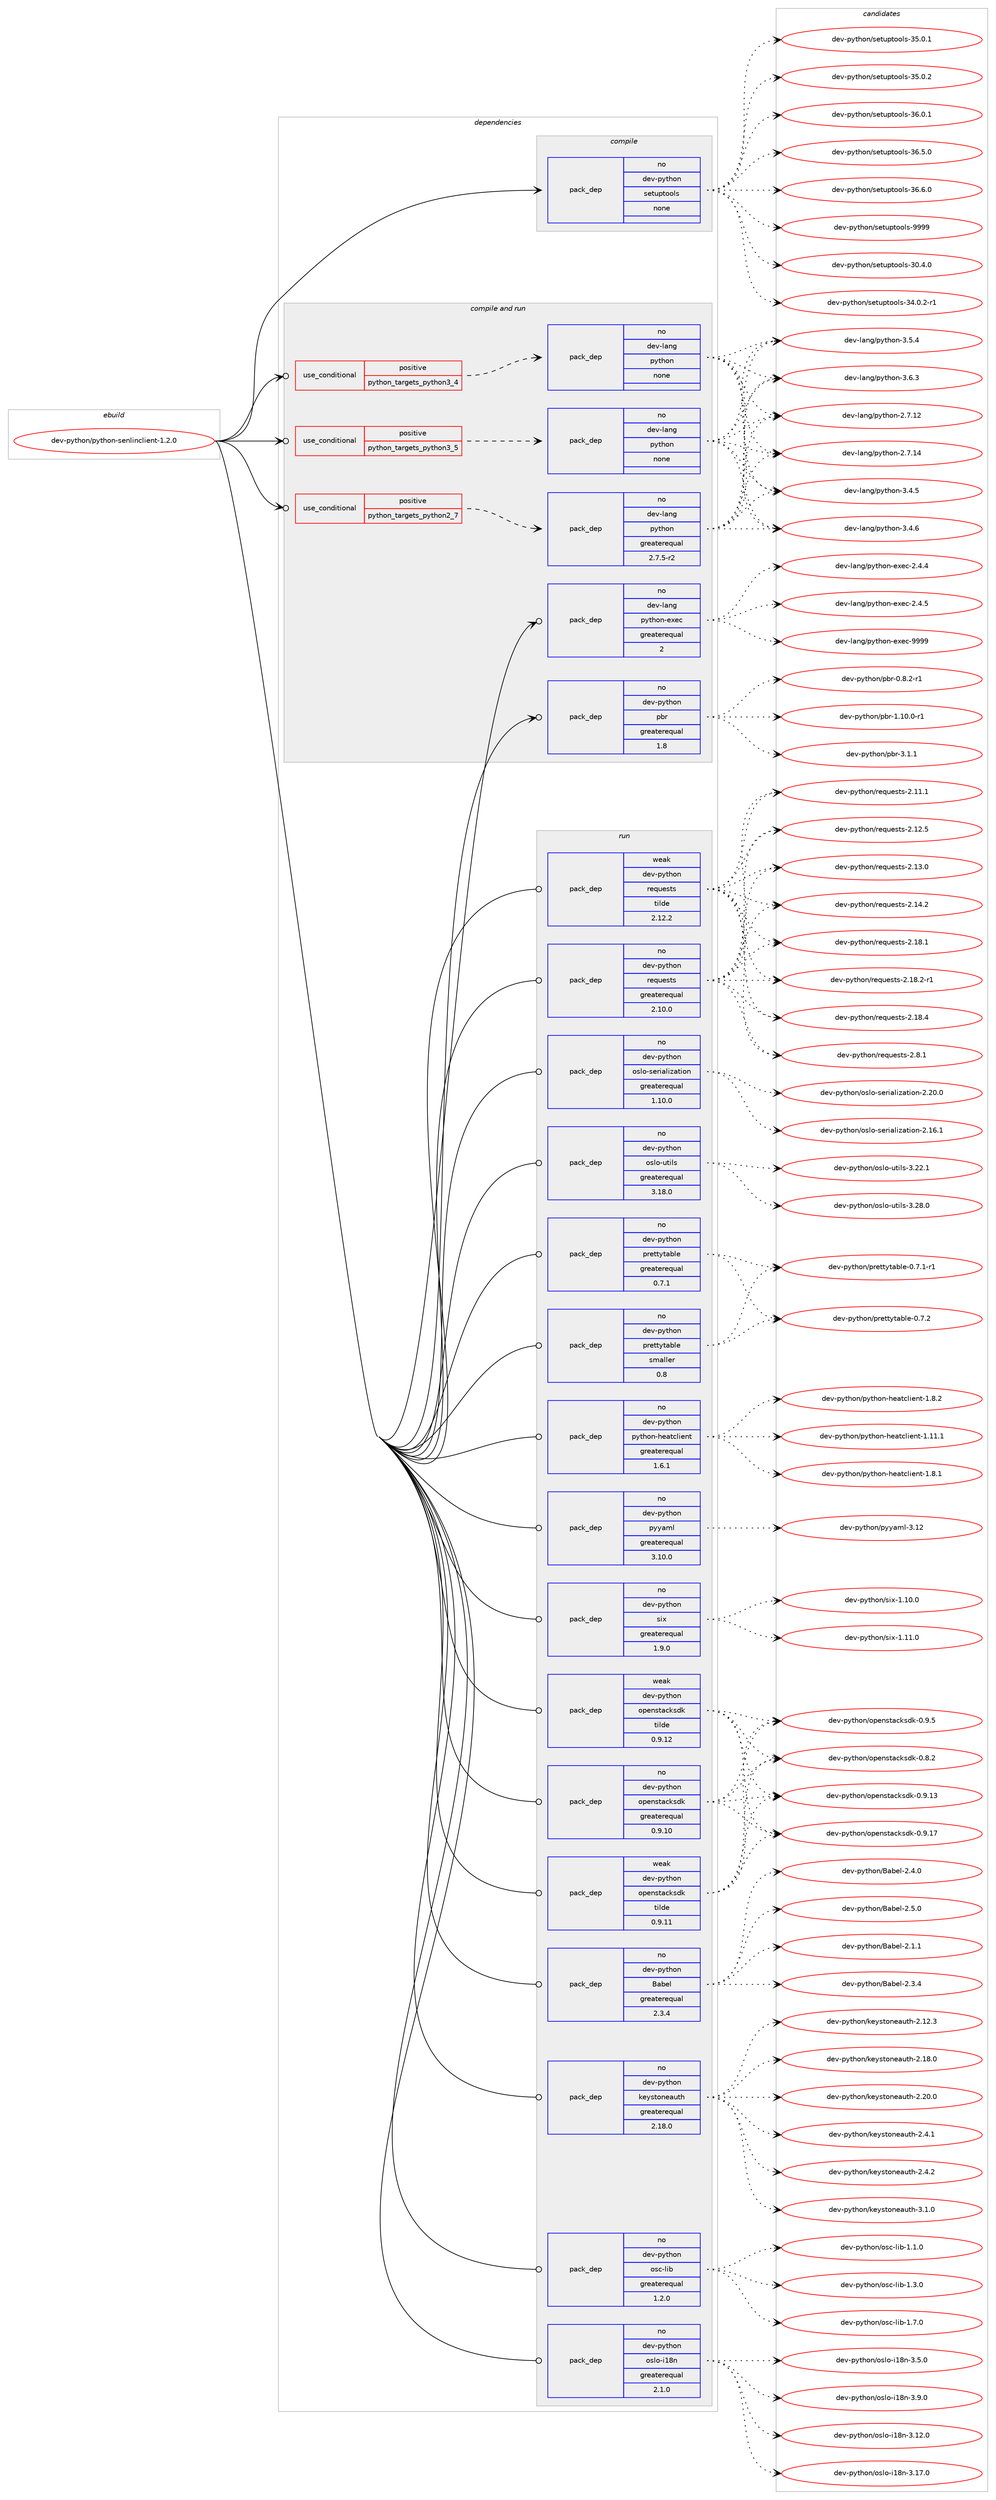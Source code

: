 digraph prolog {

# *************
# Graph options
# *************

newrank=true;
concentrate=true;
compound=true;
graph [rankdir=LR,fontname=Helvetica,fontsize=10,ranksep=1.5];#, ranksep=2.5, nodesep=0.2];
edge  [arrowhead=vee];
node  [fontname=Helvetica,fontsize=10];

# **********
# The ebuild
# **********

subgraph cluster_leftcol {
color=gray;
rank=same;
label=<<i>ebuild</i>>;
id [label="dev-python/python-senlinclient-1.2.0", color=red, width=4, href="../dev-python/python-senlinclient-1.2.0.svg"];
}

# ****************
# The dependencies
# ****************

subgraph cluster_midcol {
color=gray;
label=<<i>dependencies</i>>;
subgraph cluster_compile {
fillcolor="#eeeeee";
style=filled;
label=<<i>compile</i>>;
subgraph pack138928 {
dependency183188 [label=<<TABLE BORDER="0" CELLBORDER="1" CELLSPACING="0" CELLPADDING="4" WIDTH="220"><TR><TD ROWSPAN="6" CELLPADDING="30">pack_dep</TD></TR><TR><TD WIDTH="110">no</TD></TR><TR><TD>dev-python</TD></TR><TR><TD>setuptools</TD></TR><TR><TD>none</TD></TR><TR><TD></TD></TR></TABLE>>, shape=none, color=blue];
}
id:e -> dependency183188:w [weight=20,style="solid",arrowhead="vee"];
}
subgraph cluster_compileandrun {
fillcolor="#eeeeee";
style=filled;
label=<<i>compile and run</i>>;
subgraph cond40311 {
dependency183189 [label=<<TABLE BORDER="0" CELLBORDER="1" CELLSPACING="0" CELLPADDING="4"><TR><TD ROWSPAN="3" CELLPADDING="10">use_conditional</TD></TR><TR><TD>positive</TD></TR><TR><TD>python_targets_python2_7</TD></TR></TABLE>>, shape=none, color=red];
subgraph pack138929 {
dependency183190 [label=<<TABLE BORDER="0" CELLBORDER="1" CELLSPACING="0" CELLPADDING="4" WIDTH="220"><TR><TD ROWSPAN="6" CELLPADDING="30">pack_dep</TD></TR><TR><TD WIDTH="110">no</TD></TR><TR><TD>dev-lang</TD></TR><TR><TD>python</TD></TR><TR><TD>greaterequal</TD></TR><TR><TD>2.7.5-r2</TD></TR></TABLE>>, shape=none, color=blue];
}
dependency183189:e -> dependency183190:w [weight=20,style="dashed",arrowhead="vee"];
}
id:e -> dependency183189:w [weight=20,style="solid",arrowhead="odotvee"];
subgraph cond40312 {
dependency183191 [label=<<TABLE BORDER="0" CELLBORDER="1" CELLSPACING="0" CELLPADDING="4"><TR><TD ROWSPAN="3" CELLPADDING="10">use_conditional</TD></TR><TR><TD>positive</TD></TR><TR><TD>python_targets_python3_4</TD></TR></TABLE>>, shape=none, color=red];
subgraph pack138930 {
dependency183192 [label=<<TABLE BORDER="0" CELLBORDER="1" CELLSPACING="0" CELLPADDING="4" WIDTH="220"><TR><TD ROWSPAN="6" CELLPADDING="30">pack_dep</TD></TR><TR><TD WIDTH="110">no</TD></TR><TR><TD>dev-lang</TD></TR><TR><TD>python</TD></TR><TR><TD>none</TD></TR><TR><TD></TD></TR></TABLE>>, shape=none, color=blue];
}
dependency183191:e -> dependency183192:w [weight=20,style="dashed",arrowhead="vee"];
}
id:e -> dependency183191:w [weight=20,style="solid",arrowhead="odotvee"];
subgraph cond40313 {
dependency183193 [label=<<TABLE BORDER="0" CELLBORDER="1" CELLSPACING="0" CELLPADDING="4"><TR><TD ROWSPAN="3" CELLPADDING="10">use_conditional</TD></TR><TR><TD>positive</TD></TR><TR><TD>python_targets_python3_5</TD></TR></TABLE>>, shape=none, color=red];
subgraph pack138931 {
dependency183194 [label=<<TABLE BORDER="0" CELLBORDER="1" CELLSPACING="0" CELLPADDING="4" WIDTH="220"><TR><TD ROWSPAN="6" CELLPADDING="30">pack_dep</TD></TR><TR><TD WIDTH="110">no</TD></TR><TR><TD>dev-lang</TD></TR><TR><TD>python</TD></TR><TR><TD>none</TD></TR><TR><TD></TD></TR></TABLE>>, shape=none, color=blue];
}
dependency183193:e -> dependency183194:w [weight=20,style="dashed",arrowhead="vee"];
}
id:e -> dependency183193:w [weight=20,style="solid",arrowhead="odotvee"];
subgraph pack138932 {
dependency183195 [label=<<TABLE BORDER="0" CELLBORDER="1" CELLSPACING="0" CELLPADDING="4" WIDTH="220"><TR><TD ROWSPAN="6" CELLPADDING="30">pack_dep</TD></TR><TR><TD WIDTH="110">no</TD></TR><TR><TD>dev-lang</TD></TR><TR><TD>python-exec</TD></TR><TR><TD>greaterequal</TD></TR><TR><TD>2</TD></TR></TABLE>>, shape=none, color=blue];
}
id:e -> dependency183195:w [weight=20,style="solid",arrowhead="odotvee"];
subgraph pack138933 {
dependency183196 [label=<<TABLE BORDER="0" CELLBORDER="1" CELLSPACING="0" CELLPADDING="4" WIDTH="220"><TR><TD ROWSPAN="6" CELLPADDING="30">pack_dep</TD></TR><TR><TD WIDTH="110">no</TD></TR><TR><TD>dev-python</TD></TR><TR><TD>pbr</TD></TR><TR><TD>greaterequal</TD></TR><TR><TD>1.8</TD></TR></TABLE>>, shape=none, color=blue];
}
id:e -> dependency183196:w [weight=20,style="solid",arrowhead="odotvee"];
}
subgraph cluster_run {
fillcolor="#eeeeee";
style=filled;
label=<<i>run</i>>;
subgraph pack138934 {
dependency183197 [label=<<TABLE BORDER="0" CELLBORDER="1" CELLSPACING="0" CELLPADDING="4" WIDTH="220"><TR><TD ROWSPAN="6" CELLPADDING="30">pack_dep</TD></TR><TR><TD WIDTH="110">no</TD></TR><TR><TD>dev-python</TD></TR><TR><TD>Babel</TD></TR><TR><TD>greaterequal</TD></TR><TR><TD>2.3.4</TD></TR></TABLE>>, shape=none, color=blue];
}
id:e -> dependency183197:w [weight=20,style="solid",arrowhead="odot"];
subgraph pack138935 {
dependency183198 [label=<<TABLE BORDER="0" CELLBORDER="1" CELLSPACING="0" CELLPADDING="4" WIDTH="220"><TR><TD ROWSPAN="6" CELLPADDING="30">pack_dep</TD></TR><TR><TD WIDTH="110">no</TD></TR><TR><TD>dev-python</TD></TR><TR><TD>keystoneauth</TD></TR><TR><TD>greaterequal</TD></TR><TR><TD>2.18.0</TD></TR></TABLE>>, shape=none, color=blue];
}
id:e -> dependency183198:w [weight=20,style="solid",arrowhead="odot"];
subgraph pack138936 {
dependency183199 [label=<<TABLE BORDER="0" CELLBORDER="1" CELLSPACING="0" CELLPADDING="4" WIDTH="220"><TR><TD ROWSPAN="6" CELLPADDING="30">pack_dep</TD></TR><TR><TD WIDTH="110">no</TD></TR><TR><TD>dev-python</TD></TR><TR><TD>openstacksdk</TD></TR><TR><TD>greaterequal</TD></TR><TR><TD>0.9.10</TD></TR></TABLE>>, shape=none, color=blue];
}
id:e -> dependency183199:w [weight=20,style="solid",arrowhead="odot"];
subgraph pack138937 {
dependency183200 [label=<<TABLE BORDER="0" CELLBORDER="1" CELLSPACING="0" CELLPADDING="4" WIDTH="220"><TR><TD ROWSPAN="6" CELLPADDING="30">pack_dep</TD></TR><TR><TD WIDTH="110">no</TD></TR><TR><TD>dev-python</TD></TR><TR><TD>osc-lib</TD></TR><TR><TD>greaterequal</TD></TR><TR><TD>1.2.0</TD></TR></TABLE>>, shape=none, color=blue];
}
id:e -> dependency183200:w [weight=20,style="solid",arrowhead="odot"];
subgraph pack138938 {
dependency183201 [label=<<TABLE BORDER="0" CELLBORDER="1" CELLSPACING="0" CELLPADDING="4" WIDTH="220"><TR><TD ROWSPAN="6" CELLPADDING="30">pack_dep</TD></TR><TR><TD WIDTH="110">no</TD></TR><TR><TD>dev-python</TD></TR><TR><TD>oslo-i18n</TD></TR><TR><TD>greaterequal</TD></TR><TR><TD>2.1.0</TD></TR></TABLE>>, shape=none, color=blue];
}
id:e -> dependency183201:w [weight=20,style="solid",arrowhead="odot"];
subgraph pack138939 {
dependency183202 [label=<<TABLE BORDER="0" CELLBORDER="1" CELLSPACING="0" CELLPADDING="4" WIDTH="220"><TR><TD ROWSPAN="6" CELLPADDING="30">pack_dep</TD></TR><TR><TD WIDTH="110">no</TD></TR><TR><TD>dev-python</TD></TR><TR><TD>oslo-serialization</TD></TR><TR><TD>greaterequal</TD></TR><TR><TD>1.10.0</TD></TR></TABLE>>, shape=none, color=blue];
}
id:e -> dependency183202:w [weight=20,style="solid",arrowhead="odot"];
subgraph pack138940 {
dependency183203 [label=<<TABLE BORDER="0" CELLBORDER="1" CELLSPACING="0" CELLPADDING="4" WIDTH="220"><TR><TD ROWSPAN="6" CELLPADDING="30">pack_dep</TD></TR><TR><TD WIDTH="110">no</TD></TR><TR><TD>dev-python</TD></TR><TR><TD>oslo-utils</TD></TR><TR><TD>greaterequal</TD></TR><TR><TD>3.18.0</TD></TR></TABLE>>, shape=none, color=blue];
}
id:e -> dependency183203:w [weight=20,style="solid",arrowhead="odot"];
subgraph pack138941 {
dependency183204 [label=<<TABLE BORDER="0" CELLBORDER="1" CELLSPACING="0" CELLPADDING="4" WIDTH="220"><TR><TD ROWSPAN="6" CELLPADDING="30">pack_dep</TD></TR><TR><TD WIDTH="110">no</TD></TR><TR><TD>dev-python</TD></TR><TR><TD>prettytable</TD></TR><TR><TD>greaterequal</TD></TR><TR><TD>0.7.1</TD></TR></TABLE>>, shape=none, color=blue];
}
id:e -> dependency183204:w [weight=20,style="solid",arrowhead="odot"];
subgraph pack138942 {
dependency183205 [label=<<TABLE BORDER="0" CELLBORDER="1" CELLSPACING="0" CELLPADDING="4" WIDTH="220"><TR><TD ROWSPAN="6" CELLPADDING="30">pack_dep</TD></TR><TR><TD WIDTH="110">no</TD></TR><TR><TD>dev-python</TD></TR><TR><TD>prettytable</TD></TR><TR><TD>smaller</TD></TR><TR><TD>0.8</TD></TR></TABLE>>, shape=none, color=blue];
}
id:e -> dependency183205:w [weight=20,style="solid",arrowhead="odot"];
subgraph pack138943 {
dependency183206 [label=<<TABLE BORDER="0" CELLBORDER="1" CELLSPACING="0" CELLPADDING="4" WIDTH="220"><TR><TD ROWSPAN="6" CELLPADDING="30">pack_dep</TD></TR><TR><TD WIDTH="110">no</TD></TR><TR><TD>dev-python</TD></TR><TR><TD>python-heatclient</TD></TR><TR><TD>greaterequal</TD></TR><TR><TD>1.6.1</TD></TR></TABLE>>, shape=none, color=blue];
}
id:e -> dependency183206:w [weight=20,style="solid",arrowhead="odot"];
subgraph pack138944 {
dependency183207 [label=<<TABLE BORDER="0" CELLBORDER="1" CELLSPACING="0" CELLPADDING="4" WIDTH="220"><TR><TD ROWSPAN="6" CELLPADDING="30">pack_dep</TD></TR><TR><TD WIDTH="110">no</TD></TR><TR><TD>dev-python</TD></TR><TR><TD>pyyaml</TD></TR><TR><TD>greaterequal</TD></TR><TR><TD>3.10.0</TD></TR></TABLE>>, shape=none, color=blue];
}
id:e -> dependency183207:w [weight=20,style="solid",arrowhead="odot"];
subgraph pack138945 {
dependency183208 [label=<<TABLE BORDER="0" CELLBORDER="1" CELLSPACING="0" CELLPADDING="4" WIDTH="220"><TR><TD ROWSPAN="6" CELLPADDING="30">pack_dep</TD></TR><TR><TD WIDTH="110">no</TD></TR><TR><TD>dev-python</TD></TR><TR><TD>requests</TD></TR><TR><TD>greaterequal</TD></TR><TR><TD>2.10.0</TD></TR></TABLE>>, shape=none, color=blue];
}
id:e -> dependency183208:w [weight=20,style="solid",arrowhead="odot"];
subgraph pack138946 {
dependency183209 [label=<<TABLE BORDER="0" CELLBORDER="1" CELLSPACING="0" CELLPADDING="4" WIDTH="220"><TR><TD ROWSPAN="6" CELLPADDING="30">pack_dep</TD></TR><TR><TD WIDTH="110">no</TD></TR><TR><TD>dev-python</TD></TR><TR><TD>six</TD></TR><TR><TD>greaterequal</TD></TR><TR><TD>1.9.0</TD></TR></TABLE>>, shape=none, color=blue];
}
id:e -> dependency183209:w [weight=20,style="solid",arrowhead="odot"];
subgraph pack138947 {
dependency183210 [label=<<TABLE BORDER="0" CELLBORDER="1" CELLSPACING="0" CELLPADDING="4" WIDTH="220"><TR><TD ROWSPAN="6" CELLPADDING="30">pack_dep</TD></TR><TR><TD WIDTH="110">weak</TD></TR><TR><TD>dev-python</TD></TR><TR><TD>openstacksdk</TD></TR><TR><TD>tilde</TD></TR><TR><TD>0.9.11</TD></TR></TABLE>>, shape=none, color=blue];
}
id:e -> dependency183210:w [weight=20,style="solid",arrowhead="odot"];
subgraph pack138948 {
dependency183211 [label=<<TABLE BORDER="0" CELLBORDER="1" CELLSPACING="0" CELLPADDING="4" WIDTH="220"><TR><TD ROWSPAN="6" CELLPADDING="30">pack_dep</TD></TR><TR><TD WIDTH="110">weak</TD></TR><TR><TD>dev-python</TD></TR><TR><TD>openstacksdk</TD></TR><TR><TD>tilde</TD></TR><TR><TD>0.9.12</TD></TR></TABLE>>, shape=none, color=blue];
}
id:e -> dependency183211:w [weight=20,style="solid",arrowhead="odot"];
subgraph pack138949 {
dependency183212 [label=<<TABLE BORDER="0" CELLBORDER="1" CELLSPACING="0" CELLPADDING="4" WIDTH="220"><TR><TD ROWSPAN="6" CELLPADDING="30">pack_dep</TD></TR><TR><TD WIDTH="110">weak</TD></TR><TR><TD>dev-python</TD></TR><TR><TD>requests</TD></TR><TR><TD>tilde</TD></TR><TR><TD>2.12.2</TD></TR></TABLE>>, shape=none, color=blue];
}
id:e -> dependency183212:w [weight=20,style="solid",arrowhead="odot"];
}
}

# **************
# The candidates
# **************

subgraph cluster_choices {
rank=same;
color=gray;
label=<<i>candidates</i>>;

subgraph choice138928 {
color=black;
nodesep=1;
choice100101118451121211161041111104711510111611711211611111110811545514846524648 [label="dev-python/setuptools-30.4.0", color=red, width=4,href="../dev-python/setuptools-30.4.0.svg"];
choice1001011184511212111610411111047115101116117112116111111108115455152464846504511449 [label="dev-python/setuptools-34.0.2-r1", color=red, width=4,href="../dev-python/setuptools-34.0.2-r1.svg"];
choice100101118451121211161041111104711510111611711211611111110811545515346484649 [label="dev-python/setuptools-35.0.1", color=red, width=4,href="../dev-python/setuptools-35.0.1.svg"];
choice100101118451121211161041111104711510111611711211611111110811545515346484650 [label="dev-python/setuptools-35.0.2", color=red, width=4,href="../dev-python/setuptools-35.0.2.svg"];
choice100101118451121211161041111104711510111611711211611111110811545515446484649 [label="dev-python/setuptools-36.0.1", color=red, width=4,href="../dev-python/setuptools-36.0.1.svg"];
choice100101118451121211161041111104711510111611711211611111110811545515446534648 [label="dev-python/setuptools-36.5.0", color=red, width=4,href="../dev-python/setuptools-36.5.0.svg"];
choice100101118451121211161041111104711510111611711211611111110811545515446544648 [label="dev-python/setuptools-36.6.0", color=red, width=4,href="../dev-python/setuptools-36.6.0.svg"];
choice10010111845112121116104111110471151011161171121161111111081154557575757 [label="dev-python/setuptools-9999", color=red, width=4,href="../dev-python/setuptools-9999.svg"];
dependency183188:e -> choice100101118451121211161041111104711510111611711211611111110811545514846524648:w [style=dotted,weight="100"];
dependency183188:e -> choice1001011184511212111610411111047115101116117112116111111108115455152464846504511449:w [style=dotted,weight="100"];
dependency183188:e -> choice100101118451121211161041111104711510111611711211611111110811545515346484649:w [style=dotted,weight="100"];
dependency183188:e -> choice100101118451121211161041111104711510111611711211611111110811545515346484650:w [style=dotted,weight="100"];
dependency183188:e -> choice100101118451121211161041111104711510111611711211611111110811545515446484649:w [style=dotted,weight="100"];
dependency183188:e -> choice100101118451121211161041111104711510111611711211611111110811545515446534648:w [style=dotted,weight="100"];
dependency183188:e -> choice100101118451121211161041111104711510111611711211611111110811545515446544648:w [style=dotted,weight="100"];
dependency183188:e -> choice10010111845112121116104111110471151011161171121161111111081154557575757:w [style=dotted,weight="100"];
}
subgraph choice138929 {
color=black;
nodesep=1;
choice10010111845108971101034711212111610411111045504655464950 [label="dev-lang/python-2.7.12", color=red, width=4,href="../dev-lang/python-2.7.12.svg"];
choice10010111845108971101034711212111610411111045504655464952 [label="dev-lang/python-2.7.14", color=red, width=4,href="../dev-lang/python-2.7.14.svg"];
choice100101118451089711010347112121116104111110455146524653 [label="dev-lang/python-3.4.5", color=red, width=4,href="../dev-lang/python-3.4.5.svg"];
choice100101118451089711010347112121116104111110455146524654 [label="dev-lang/python-3.4.6", color=red, width=4,href="../dev-lang/python-3.4.6.svg"];
choice100101118451089711010347112121116104111110455146534652 [label="dev-lang/python-3.5.4", color=red, width=4,href="../dev-lang/python-3.5.4.svg"];
choice100101118451089711010347112121116104111110455146544651 [label="dev-lang/python-3.6.3", color=red, width=4,href="../dev-lang/python-3.6.3.svg"];
dependency183190:e -> choice10010111845108971101034711212111610411111045504655464950:w [style=dotted,weight="100"];
dependency183190:e -> choice10010111845108971101034711212111610411111045504655464952:w [style=dotted,weight="100"];
dependency183190:e -> choice100101118451089711010347112121116104111110455146524653:w [style=dotted,weight="100"];
dependency183190:e -> choice100101118451089711010347112121116104111110455146524654:w [style=dotted,weight="100"];
dependency183190:e -> choice100101118451089711010347112121116104111110455146534652:w [style=dotted,weight="100"];
dependency183190:e -> choice100101118451089711010347112121116104111110455146544651:w [style=dotted,weight="100"];
}
subgraph choice138930 {
color=black;
nodesep=1;
choice10010111845108971101034711212111610411111045504655464950 [label="dev-lang/python-2.7.12", color=red, width=4,href="../dev-lang/python-2.7.12.svg"];
choice10010111845108971101034711212111610411111045504655464952 [label="dev-lang/python-2.7.14", color=red, width=4,href="../dev-lang/python-2.7.14.svg"];
choice100101118451089711010347112121116104111110455146524653 [label="dev-lang/python-3.4.5", color=red, width=4,href="../dev-lang/python-3.4.5.svg"];
choice100101118451089711010347112121116104111110455146524654 [label="dev-lang/python-3.4.6", color=red, width=4,href="../dev-lang/python-3.4.6.svg"];
choice100101118451089711010347112121116104111110455146534652 [label="dev-lang/python-3.5.4", color=red, width=4,href="../dev-lang/python-3.5.4.svg"];
choice100101118451089711010347112121116104111110455146544651 [label="dev-lang/python-3.6.3", color=red, width=4,href="../dev-lang/python-3.6.3.svg"];
dependency183192:e -> choice10010111845108971101034711212111610411111045504655464950:w [style=dotted,weight="100"];
dependency183192:e -> choice10010111845108971101034711212111610411111045504655464952:w [style=dotted,weight="100"];
dependency183192:e -> choice100101118451089711010347112121116104111110455146524653:w [style=dotted,weight="100"];
dependency183192:e -> choice100101118451089711010347112121116104111110455146524654:w [style=dotted,weight="100"];
dependency183192:e -> choice100101118451089711010347112121116104111110455146534652:w [style=dotted,weight="100"];
dependency183192:e -> choice100101118451089711010347112121116104111110455146544651:w [style=dotted,weight="100"];
}
subgraph choice138931 {
color=black;
nodesep=1;
choice10010111845108971101034711212111610411111045504655464950 [label="dev-lang/python-2.7.12", color=red, width=4,href="../dev-lang/python-2.7.12.svg"];
choice10010111845108971101034711212111610411111045504655464952 [label="dev-lang/python-2.7.14", color=red, width=4,href="../dev-lang/python-2.7.14.svg"];
choice100101118451089711010347112121116104111110455146524653 [label="dev-lang/python-3.4.5", color=red, width=4,href="../dev-lang/python-3.4.5.svg"];
choice100101118451089711010347112121116104111110455146524654 [label="dev-lang/python-3.4.6", color=red, width=4,href="../dev-lang/python-3.4.6.svg"];
choice100101118451089711010347112121116104111110455146534652 [label="dev-lang/python-3.5.4", color=red, width=4,href="../dev-lang/python-3.5.4.svg"];
choice100101118451089711010347112121116104111110455146544651 [label="dev-lang/python-3.6.3", color=red, width=4,href="../dev-lang/python-3.6.3.svg"];
dependency183194:e -> choice10010111845108971101034711212111610411111045504655464950:w [style=dotted,weight="100"];
dependency183194:e -> choice10010111845108971101034711212111610411111045504655464952:w [style=dotted,weight="100"];
dependency183194:e -> choice100101118451089711010347112121116104111110455146524653:w [style=dotted,weight="100"];
dependency183194:e -> choice100101118451089711010347112121116104111110455146524654:w [style=dotted,weight="100"];
dependency183194:e -> choice100101118451089711010347112121116104111110455146534652:w [style=dotted,weight="100"];
dependency183194:e -> choice100101118451089711010347112121116104111110455146544651:w [style=dotted,weight="100"];
}
subgraph choice138932 {
color=black;
nodesep=1;
choice1001011184510897110103471121211161041111104510112010199455046524652 [label="dev-lang/python-exec-2.4.4", color=red, width=4,href="../dev-lang/python-exec-2.4.4.svg"];
choice1001011184510897110103471121211161041111104510112010199455046524653 [label="dev-lang/python-exec-2.4.5", color=red, width=4,href="../dev-lang/python-exec-2.4.5.svg"];
choice10010111845108971101034711212111610411111045101120101994557575757 [label="dev-lang/python-exec-9999", color=red, width=4,href="../dev-lang/python-exec-9999.svg"];
dependency183195:e -> choice1001011184510897110103471121211161041111104510112010199455046524652:w [style=dotted,weight="100"];
dependency183195:e -> choice1001011184510897110103471121211161041111104510112010199455046524653:w [style=dotted,weight="100"];
dependency183195:e -> choice10010111845108971101034711212111610411111045101120101994557575757:w [style=dotted,weight="100"];
}
subgraph choice138933 {
color=black;
nodesep=1;
choice1001011184511212111610411111047112981144548465646504511449 [label="dev-python/pbr-0.8.2-r1", color=red, width=4,href="../dev-python/pbr-0.8.2-r1.svg"];
choice100101118451121211161041111104711298114454946494846484511449 [label="dev-python/pbr-1.10.0-r1", color=red, width=4,href="../dev-python/pbr-1.10.0-r1.svg"];
choice100101118451121211161041111104711298114455146494649 [label="dev-python/pbr-3.1.1", color=red, width=4,href="../dev-python/pbr-3.1.1.svg"];
dependency183196:e -> choice1001011184511212111610411111047112981144548465646504511449:w [style=dotted,weight="100"];
dependency183196:e -> choice100101118451121211161041111104711298114454946494846484511449:w [style=dotted,weight="100"];
dependency183196:e -> choice100101118451121211161041111104711298114455146494649:w [style=dotted,weight="100"];
}
subgraph choice138934 {
color=black;
nodesep=1;
choice1001011184511212111610411111047669798101108455046494649 [label="dev-python/Babel-2.1.1", color=red, width=4,href="../dev-python/Babel-2.1.1.svg"];
choice1001011184511212111610411111047669798101108455046514652 [label="dev-python/Babel-2.3.4", color=red, width=4,href="../dev-python/Babel-2.3.4.svg"];
choice1001011184511212111610411111047669798101108455046524648 [label="dev-python/Babel-2.4.0", color=red, width=4,href="../dev-python/Babel-2.4.0.svg"];
choice1001011184511212111610411111047669798101108455046534648 [label="dev-python/Babel-2.5.0", color=red, width=4,href="../dev-python/Babel-2.5.0.svg"];
dependency183197:e -> choice1001011184511212111610411111047669798101108455046494649:w [style=dotted,weight="100"];
dependency183197:e -> choice1001011184511212111610411111047669798101108455046514652:w [style=dotted,weight="100"];
dependency183197:e -> choice1001011184511212111610411111047669798101108455046524648:w [style=dotted,weight="100"];
dependency183197:e -> choice1001011184511212111610411111047669798101108455046534648:w [style=dotted,weight="100"];
}
subgraph choice138935 {
color=black;
nodesep=1;
choice10010111845112121116104111110471071011211151161111101019711711610445504649504651 [label="dev-python/keystoneauth-2.12.3", color=red, width=4,href="../dev-python/keystoneauth-2.12.3.svg"];
choice10010111845112121116104111110471071011211151161111101019711711610445504649564648 [label="dev-python/keystoneauth-2.18.0", color=red, width=4,href="../dev-python/keystoneauth-2.18.0.svg"];
choice10010111845112121116104111110471071011211151161111101019711711610445504650484648 [label="dev-python/keystoneauth-2.20.0", color=red, width=4,href="../dev-python/keystoneauth-2.20.0.svg"];
choice100101118451121211161041111104710710112111511611111010197117116104455046524649 [label="dev-python/keystoneauth-2.4.1", color=red, width=4,href="../dev-python/keystoneauth-2.4.1.svg"];
choice100101118451121211161041111104710710112111511611111010197117116104455046524650 [label="dev-python/keystoneauth-2.4.2", color=red, width=4,href="../dev-python/keystoneauth-2.4.2.svg"];
choice100101118451121211161041111104710710112111511611111010197117116104455146494648 [label="dev-python/keystoneauth-3.1.0", color=red, width=4,href="../dev-python/keystoneauth-3.1.0.svg"];
dependency183198:e -> choice10010111845112121116104111110471071011211151161111101019711711610445504649504651:w [style=dotted,weight="100"];
dependency183198:e -> choice10010111845112121116104111110471071011211151161111101019711711610445504649564648:w [style=dotted,weight="100"];
dependency183198:e -> choice10010111845112121116104111110471071011211151161111101019711711610445504650484648:w [style=dotted,weight="100"];
dependency183198:e -> choice100101118451121211161041111104710710112111511611111010197117116104455046524649:w [style=dotted,weight="100"];
dependency183198:e -> choice100101118451121211161041111104710710112111511611111010197117116104455046524650:w [style=dotted,weight="100"];
dependency183198:e -> choice100101118451121211161041111104710710112111511611111010197117116104455146494648:w [style=dotted,weight="100"];
}
subgraph choice138936 {
color=black;
nodesep=1;
choice10010111845112121116104111110471111121011101151169799107115100107454846564650 [label="dev-python/openstacksdk-0.8.2", color=red, width=4,href="../dev-python/openstacksdk-0.8.2.svg"];
choice1001011184511212111610411111047111112101110115116979910711510010745484657464951 [label="dev-python/openstacksdk-0.9.13", color=red, width=4,href="../dev-python/openstacksdk-0.9.13.svg"];
choice1001011184511212111610411111047111112101110115116979910711510010745484657464955 [label="dev-python/openstacksdk-0.9.17", color=red, width=4,href="../dev-python/openstacksdk-0.9.17.svg"];
choice10010111845112121116104111110471111121011101151169799107115100107454846574653 [label="dev-python/openstacksdk-0.9.5", color=red, width=4,href="../dev-python/openstacksdk-0.9.5.svg"];
dependency183199:e -> choice10010111845112121116104111110471111121011101151169799107115100107454846564650:w [style=dotted,weight="100"];
dependency183199:e -> choice1001011184511212111610411111047111112101110115116979910711510010745484657464951:w [style=dotted,weight="100"];
dependency183199:e -> choice1001011184511212111610411111047111112101110115116979910711510010745484657464955:w [style=dotted,weight="100"];
dependency183199:e -> choice10010111845112121116104111110471111121011101151169799107115100107454846574653:w [style=dotted,weight="100"];
}
subgraph choice138937 {
color=black;
nodesep=1;
choice1001011184511212111610411111047111115994510810598454946494648 [label="dev-python/osc-lib-1.1.0", color=red, width=4,href="../dev-python/osc-lib-1.1.0.svg"];
choice1001011184511212111610411111047111115994510810598454946514648 [label="dev-python/osc-lib-1.3.0", color=red, width=4,href="../dev-python/osc-lib-1.3.0.svg"];
choice1001011184511212111610411111047111115994510810598454946554648 [label="dev-python/osc-lib-1.7.0", color=red, width=4,href="../dev-python/osc-lib-1.7.0.svg"];
dependency183200:e -> choice1001011184511212111610411111047111115994510810598454946494648:w [style=dotted,weight="100"];
dependency183200:e -> choice1001011184511212111610411111047111115994510810598454946514648:w [style=dotted,weight="100"];
dependency183200:e -> choice1001011184511212111610411111047111115994510810598454946554648:w [style=dotted,weight="100"];
}
subgraph choice138938 {
color=black;
nodesep=1;
choice100101118451121211161041111104711111510811145105495611045514649504648 [label="dev-python/oslo-i18n-3.12.0", color=red, width=4,href="../dev-python/oslo-i18n-3.12.0.svg"];
choice100101118451121211161041111104711111510811145105495611045514649554648 [label="dev-python/oslo-i18n-3.17.0", color=red, width=4,href="../dev-python/oslo-i18n-3.17.0.svg"];
choice1001011184511212111610411111047111115108111451054956110455146534648 [label="dev-python/oslo-i18n-3.5.0", color=red, width=4,href="../dev-python/oslo-i18n-3.5.0.svg"];
choice1001011184511212111610411111047111115108111451054956110455146574648 [label="dev-python/oslo-i18n-3.9.0", color=red, width=4,href="../dev-python/oslo-i18n-3.9.0.svg"];
dependency183201:e -> choice100101118451121211161041111104711111510811145105495611045514649504648:w [style=dotted,weight="100"];
dependency183201:e -> choice100101118451121211161041111104711111510811145105495611045514649554648:w [style=dotted,weight="100"];
dependency183201:e -> choice1001011184511212111610411111047111115108111451054956110455146534648:w [style=dotted,weight="100"];
dependency183201:e -> choice1001011184511212111610411111047111115108111451054956110455146574648:w [style=dotted,weight="100"];
}
subgraph choice138939 {
color=black;
nodesep=1;
choice100101118451121211161041111104711111510811145115101114105971081051229711610511111045504649544649 [label="dev-python/oslo-serialization-2.16.1", color=red, width=4,href="../dev-python/oslo-serialization-2.16.1.svg"];
choice100101118451121211161041111104711111510811145115101114105971081051229711610511111045504650484648 [label="dev-python/oslo-serialization-2.20.0", color=red, width=4,href="../dev-python/oslo-serialization-2.20.0.svg"];
dependency183202:e -> choice100101118451121211161041111104711111510811145115101114105971081051229711610511111045504649544649:w [style=dotted,weight="100"];
dependency183202:e -> choice100101118451121211161041111104711111510811145115101114105971081051229711610511111045504650484648:w [style=dotted,weight="100"];
}
subgraph choice138940 {
color=black;
nodesep=1;
choice10010111845112121116104111110471111151081114511711610510811545514650504649 [label="dev-python/oslo-utils-3.22.1", color=red, width=4,href="../dev-python/oslo-utils-3.22.1.svg"];
choice10010111845112121116104111110471111151081114511711610510811545514650564648 [label="dev-python/oslo-utils-3.28.0", color=red, width=4,href="../dev-python/oslo-utils-3.28.0.svg"];
dependency183203:e -> choice10010111845112121116104111110471111151081114511711610510811545514650504649:w [style=dotted,weight="100"];
dependency183203:e -> choice10010111845112121116104111110471111151081114511711610510811545514650564648:w [style=dotted,weight="100"];
}
subgraph choice138941 {
color=black;
nodesep=1;
choice100101118451121211161041111104711211410111611612111697981081014548465546494511449 [label="dev-python/prettytable-0.7.1-r1", color=red, width=4,href="../dev-python/prettytable-0.7.1-r1.svg"];
choice10010111845112121116104111110471121141011161161211169798108101454846554650 [label="dev-python/prettytable-0.7.2", color=red, width=4,href="../dev-python/prettytable-0.7.2.svg"];
dependency183204:e -> choice100101118451121211161041111104711211410111611612111697981081014548465546494511449:w [style=dotted,weight="100"];
dependency183204:e -> choice10010111845112121116104111110471121141011161161211169798108101454846554650:w [style=dotted,weight="100"];
}
subgraph choice138942 {
color=black;
nodesep=1;
choice100101118451121211161041111104711211410111611612111697981081014548465546494511449 [label="dev-python/prettytable-0.7.1-r1", color=red, width=4,href="../dev-python/prettytable-0.7.1-r1.svg"];
choice10010111845112121116104111110471121141011161161211169798108101454846554650 [label="dev-python/prettytable-0.7.2", color=red, width=4,href="../dev-python/prettytable-0.7.2.svg"];
dependency183205:e -> choice100101118451121211161041111104711211410111611612111697981081014548465546494511449:w [style=dotted,weight="100"];
dependency183205:e -> choice10010111845112121116104111110471121141011161161211169798108101454846554650:w [style=dotted,weight="100"];
}
subgraph choice138943 {
color=black;
nodesep=1;
choice100101118451121211161041111104711212111610411111045104101971169910810510111011645494649494649 [label="dev-python/python-heatclient-1.11.1", color=red, width=4,href="../dev-python/python-heatclient-1.11.1.svg"];
choice1001011184511212111610411111047112121116104111110451041019711699108105101110116454946564649 [label="dev-python/python-heatclient-1.8.1", color=red, width=4,href="../dev-python/python-heatclient-1.8.1.svg"];
choice1001011184511212111610411111047112121116104111110451041019711699108105101110116454946564650 [label="dev-python/python-heatclient-1.8.2", color=red, width=4,href="../dev-python/python-heatclient-1.8.2.svg"];
dependency183206:e -> choice100101118451121211161041111104711212111610411111045104101971169910810510111011645494649494649:w [style=dotted,weight="100"];
dependency183206:e -> choice1001011184511212111610411111047112121116104111110451041019711699108105101110116454946564649:w [style=dotted,weight="100"];
dependency183206:e -> choice1001011184511212111610411111047112121116104111110451041019711699108105101110116454946564650:w [style=dotted,weight="100"];
}
subgraph choice138944 {
color=black;
nodesep=1;
choice1001011184511212111610411111047112121121971091084551464950 [label="dev-python/pyyaml-3.12", color=red, width=4,href="../dev-python/pyyaml-3.12.svg"];
dependency183207:e -> choice1001011184511212111610411111047112121121971091084551464950:w [style=dotted,weight="100"];
}
subgraph choice138945 {
color=black;
nodesep=1;
choice100101118451121211161041111104711410111311710111511611545504649494649 [label="dev-python/requests-2.11.1", color=red, width=4,href="../dev-python/requests-2.11.1.svg"];
choice100101118451121211161041111104711410111311710111511611545504649504653 [label="dev-python/requests-2.12.5", color=red, width=4,href="../dev-python/requests-2.12.5.svg"];
choice100101118451121211161041111104711410111311710111511611545504649514648 [label="dev-python/requests-2.13.0", color=red, width=4,href="../dev-python/requests-2.13.0.svg"];
choice100101118451121211161041111104711410111311710111511611545504649524650 [label="dev-python/requests-2.14.2", color=red, width=4,href="../dev-python/requests-2.14.2.svg"];
choice100101118451121211161041111104711410111311710111511611545504649564649 [label="dev-python/requests-2.18.1", color=red, width=4,href="../dev-python/requests-2.18.1.svg"];
choice1001011184511212111610411111047114101113117101115116115455046495646504511449 [label="dev-python/requests-2.18.2-r1", color=red, width=4,href="../dev-python/requests-2.18.2-r1.svg"];
choice100101118451121211161041111104711410111311710111511611545504649564652 [label="dev-python/requests-2.18.4", color=red, width=4,href="../dev-python/requests-2.18.4.svg"];
choice1001011184511212111610411111047114101113117101115116115455046564649 [label="dev-python/requests-2.8.1", color=red, width=4,href="../dev-python/requests-2.8.1.svg"];
dependency183208:e -> choice100101118451121211161041111104711410111311710111511611545504649494649:w [style=dotted,weight="100"];
dependency183208:e -> choice100101118451121211161041111104711410111311710111511611545504649504653:w [style=dotted,weight="100"];
dependency183208:e -> choice100101118451121211161041111104711410111311710111511611545504649514648:w [style=dotted,weight="100"];
dependency183208:e -> choice100101118451121211161041111104711410111311710111511611545504649524650:w [style=dotted,weight="100"];
dependency183208:e -> choice100101118451121211161041111104711410111311710111511611545504649564649:w [style=dotted,weight="100"];
dependency183208:e -> choice1001011184511212111610411111047114101113117101115116115455046495646504511449:w [style=dotted,weight="100"];
dependency183208:e -> choice100101118451121211161041111104711410111311710111511611545504649564652:w [style=dotted,weight="100"];
dependency183208:e -> choice1001011184511212111610411111047114101113117101115116115455046564649:w [style=dotted,weight="100"];
}
subgraph choice138946 {
color=black;
nodesep=1;
choice100101118451121211161041111104711510512045494649484648 [label="dev-python/six-1.10.0", color=red, width=4,href="../dev-python/six-1.10.0.svg"];
choice100101118451121211161041111104711510512045494649494648 [label="dev-python/six-1.11.0", color=red, width=4,href="../dev-python/six-1.11.0.svg"];
dependency183209:e -> choice100101118451121211161041111104711510512045494649484648:w [style=dotted,weight="100"];
dependency183209:e -> choice100101118451121211161041111104711510512045494649494648:w [style=dotted,weight="100"];
}
subgraph choice138947 {
color=black;
nodesep=1;
choice10010111845112121116104111110471111121011101151169799107115100107454846564650 [label="dev-python/openstacksdk-0.8.2", color=red, width=4,href="../dev-python/openstacksdk-0.8.2.svg"];
choice1001011184511212111610411111047111112101110115116979910711510010745484657464951 [label="dev-python/openstacksdk-0.9.13", color=red, width=4,href="../dev-python/openstacksdk-0.9.13.svg"];
choice1001011184511212111610411111047111112101110115116979910711510010745484657464955 [label="dev-python/openstacksdk-0.9.17", color=red, width=4,href="../dev-python/openstacksdk-0.9.17.svg"];
choice10010111845112121116104111110471111121011101151169799107115100107454846574653 [label="dev-python/openstacksdk-0.9.5", color=red, width=4,href="../dev-python/openstacksdk-0.9.5.svg"];
dependency183210:e -> choice10010111845112121116104111110471111121011101151169799107115100107454846564650:w [style=dotted,weight="100"];
dependency183210:e -> choice1001011184511212111610411111047111112101110115116979910711510010745484657464951:w [style=dotted,weight="100"];
dependency183210:e -> choice1001011184511212111610411111047111112101110115116979910711510010745484657464955:w [style=dotted,weight="100"];
dependency183210:e -> choice10010111845112121116104111110471111121011101151169799107115100107454846574653:w [style=dotted,weight="100"];
}
subgraph choice138948 {
color=black;
nodesep=1;
choice10010111845112121116104111110471111121011101151169799107115100107454846564650 [label="dev-python/openstacksdk-0.8.2", color=red, width=4,href="../dev-python/openstacksdk-0.8.2.svg"];
choice1001011184511212111610411111047111112101110115116979910711510010745484657464951 [label="dev-python/openstacksdk-0.9.13", color=red, width=4,href="../dev-python/openstacksdk-0.9.13.svg"];
choice1001011184511212111610411111047111112101110115116979910711510010745484657464955 [label="dev-python/openstacksdk-0.9.17", color=red, width=4,href="../dev-python/openstacksdk-0.9.17.svg"];
choice10010111845112121116104111110471111121011101151169799107115100107454846574653 [label="dev-python/openstacksdk-0.9.5", color=red, width=4,href="../dev-python/openstacksdk-0.9.5.svg"];
dependency183211:e -> choice10010111845112121116104111110471111121011101151169799107115100107454846564650:w [style=dotted,weight="100"];
dependency183211:e -> choice1001011184511212111610411111047111112101110115116979910711510010745484657464951:w [style=dotted,weight="100"];
dependency183211:e -> choice1001011184511212111610411111047111112101110115116979910711510010745484657464955:w [style=dotted,weight="100"];
dependency183211:e -> choice10010111845112121116104111110471111121011101151169799107115100107454846574653:w [style=dotted,weight="100"];
}
subgraph choice138949 {
color=black;
nodesep=1;
choice100101118451121211161041111104711410111311710111511611545504649494649 [label="dev-python/requests-2.11.1", color=red, width=4,href="../dev-python/requests-2.11.1.svg"];
choice100101118451121211161041111104711410111311710111511611545504649504653 [label="dev-python/requests-2.12.5", color=red, width=4,href="../dev-python/requests-2.12.5.svg"];
choice100101118451121211161041111104711410111311710111511611545504649514648 [label="dev-python/requests-2.13.0", color=red, width=4,href="../dev-python/requests-2.13.0.svg"];
choice100101118451121211161041111104711410111311710111511611545504649524650 [label="dev-python/requests-2.14.2", color=red, width=4,href="../dev-python/requests-2.14.2.svg"];
choice100101118451121211161041111104711410111311710111511611545504649564649 [label="dev-python/requests-2.18.1", color=red, width=4,href="../dev-python/requests-2.18.1.svg"];
choice1001011184511212111610411111047114101113117101115116115455046495646504511449 [label="dev-python/requests-2.18.2-r1", color=red, width=4,href="../dev-python/requests-2.18.2-r1.svg"];
choice100101118451121211161041111104711410111311710111511611545504649564652 [label="dev-python/requests-2.18.4", color=red, width=4,href="../dev-python/requests-2.18.4.svg"];
choice1001011184511212111610411111047114101113117101115116115455046564649 [label="dev-python/requests-2.8.1", color=red, width=4,href="../dev-python/requests-2.8.1.svg"];
dependency183212:e -> choice100101118451121211161041111104711410111311710111511611545504649494649:w [style=dotted,weight="100"];
dependency183212:e -> choice100101118451121211161041111104711410111311710111511611545504649504653:w [style=dotted,weight="100"];
dependency183212:e -> choice100101118451121211161041111104711410111311710111511611545504649514648:w [style=dotted,weight="100"];
dependency183212:e -> choice100101118451121211161041111104711410111311710111511611545504649524650:w [style=dotted,weight="100"];
dependency183212:e -> choice100101118451121211161041111104711410111311710111511611545504649564649:w [style=dotted,weight="100"];
dependency183212:e -> choice1001011184511212111610411111047114101113117101115116115455046495646504511449:w [style=dotted,weight="100"];
dependency183212:e -> choice100101118451121211161041111104711410111311710111511611545504649564652:w [style=dotted,weight="100"];
dependency183212:e -> choice1001011184511212111610411111047114101113117101115116115455046564649:w [style=dotted,weight="100"];
}
}

}
